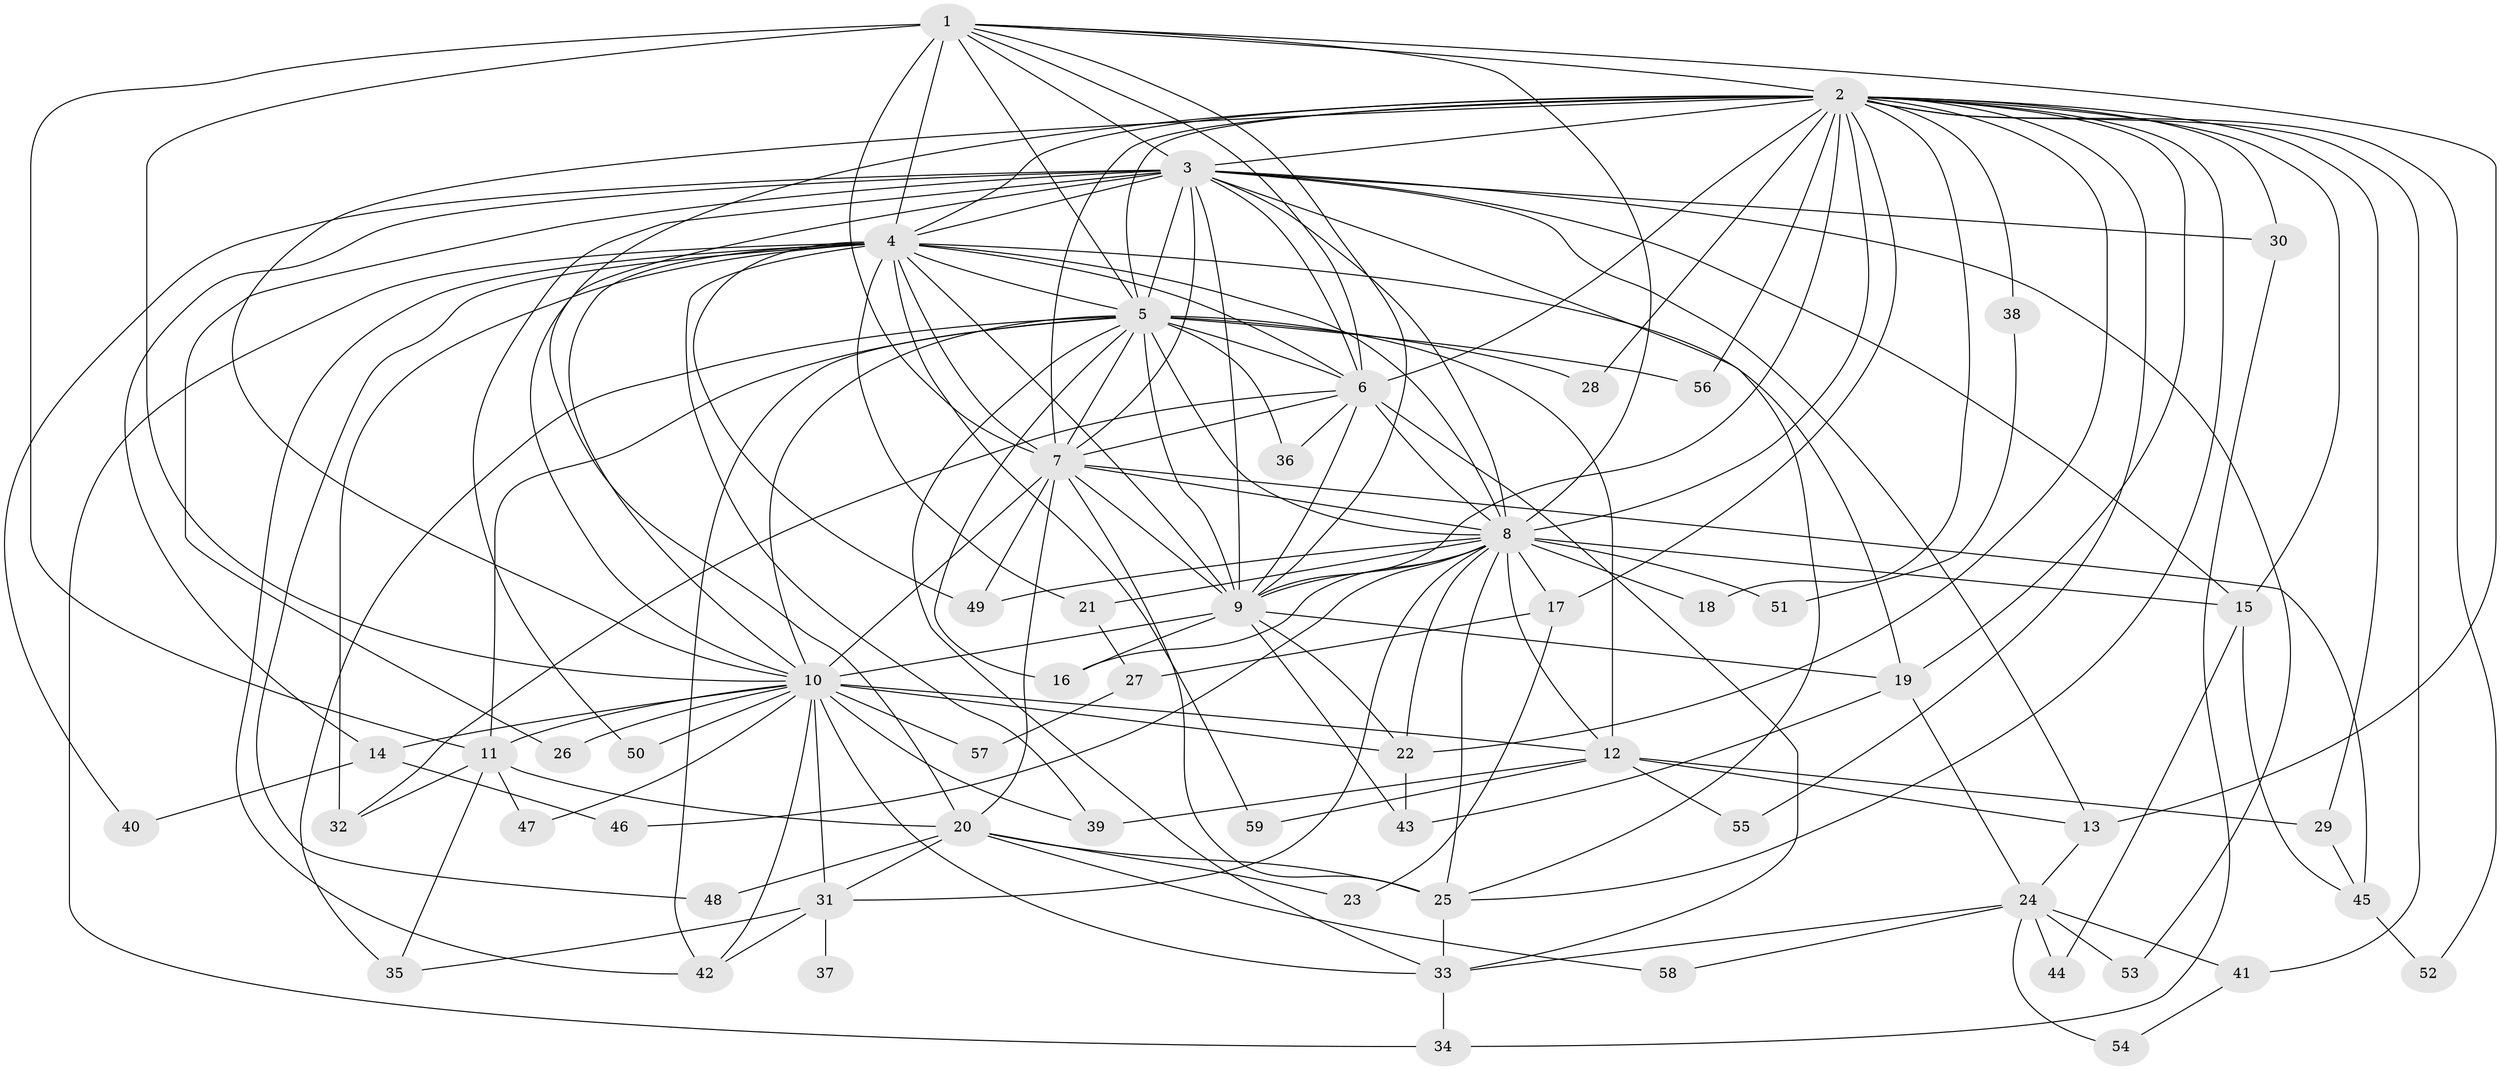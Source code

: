 // original degree distribution, {14: 0.017094017094017096, 31: 0.008547008547008548, 20: 0.008547008547008548, 22: 0.008547008547008548, 13: 0.008547008547008548, 19: 0.008547008547008548, 21: 0.008547008547008548, 24: 0.008547008547008548, 32: 0.008547008547008548, 4: 0.1111111111111111, 5: 0.05982905982905983, 3: 0.21367521367521367, 7: 0.017094017094017096, 2: 0.49572649572649574, 8: 0.017094017094017096}
// Generated by graph-tools (version 1.1) at 2025/34/03/09/25 02:34:37]
// undirected, 59 vertices, 164 edges
graph export_dot {
graph [start="1"]
  node [color=gray90,style=filled];
  1;
  2;
  3;
  4;
  5;
  6;
  7;
  8;
  9;
  10;
  11;
  12;
  13;
  14;
  15;
  16;
  17;
  18;
  19;
  20;
  21;
  22;
  23;
  24;
  25;
  26;
  27;
  28;
  29;
  30;
  31;
  32;
  33;
  34;
  35;
  36;
  37;
  38;
  39;
  40;
  41;
  42;
  43;
  44;
  45;
  46;
  47;
  48;
  49;
  50;
  51;
  52;
  53;
  54;
  55;
  56;
  57;
  58;
  59;
  1 -- 2 [weight=1.0];
  1 -- 3 [weight=1.0];
  1 -- 4 [weight=1.0];
  1 -- 5 [weight=3.0];
  1 -- 6 [weight=1.0];
  1 -- 7 [weight=1.0];
  1 -- 8 [weight=1.0];
  1 -- 9 [weight=1.0];
  1 -- 10 [weight=2.0];
  1 -- 11 [weight=1.0];
  1 -- 13 [weight=1.0];
  2 -- 3 [weight=1.0];
  2 -- 4 [weight=1.0];
  2 -- 5 [weight=2.0];
  2 -- 6 [weight=1.0];
  2 -- 7 [weight=2.0];
  2 -- 8 [weight=2.0];
  2 -- 9 [weight=2.0];
  2 -- 10 [weight=3.0];
  2 -- 15 [weight=1.0];
  2 -- 17 [weight=1.0];
  2 -- 18 [weight=1.0];
  2 -- 19 [weight=1.0];
  2 -- 20 [weight=1.0];
  2 -- 22 [weight=1.0];
  2 -- 25 [weight=1.0];
  2 -- 28 [weight=1.0];
  2 -- 29 [weight=1.0];
  2 -- 30 [weight=1.0];
  2 -- 38 [weight=1.0];
  2 -- 41 [weight=1.0];
  2 -- 52 [weight=1.0];
  2 -- 55 [weight=1.0];
  2 -- 56 [weight=1.0];
  3 -- 4 [weight=1.0];
  3 -- 5 [weight=3.0];
  3 -- 6 [weight=1.0];
  3 -- 7 [weight=1.0];
  3 -- 8 [weight=1.0];
  3 -- 9 [weight=1.0];
  3 -- 10 [weight=1.0];
  3 -- 13 [weight=1.0];
  3 -- 14 [weight=1.0];
  3 -- 15 [weight=1.0];
  3 -- 25 [weight=1.0];
  3 -- 26 [weight=1.0];
  3 -- 30 [weight=1.0];
  3 -- 40 [weight=1.0];
  3 -- 50 [weight=1.0];
  3 -- 53 [weight=1.0];
  4 -- 5 [weight=2.0];
  4 -- 6 [weight=1.0];
  4 -- 7 [weight=1.0];
  4 -- 8 [weight=3.0];
  4 -- 9 [weight=1.0];
  4 -- 10 [weight=2.0];
  4 -- 19 [weight=1.0];
  4 -- 21 [weight=1.0];
  4 -- 32 [weight=1.0];
  4 -- 34 [weight=1.0];
  4 -- 39 [weight=1.0];
  4 -- 42 [weight=1.0];
  4 -- 48 [weight=1.0];
  4 -- 49 [weight=1.0];
  4 -- 59 [weight=1.0];
  5 -- 6 [weight=2.0];
  5 -- 7 [weight=2.0];
  5 -- 8 [weight=2.0];
  5 -- 9 [weight=2.0];
  5 -- 10 [weight=1.0];
  5 -- 11 [weight=1.0];
  5 -- 12 [weight=3.0];
  5 -- 16 [weight=1.0];
  5 -- 28 [weight=1.0];
  5 -- 33 [weight=1.0];
  5 -- 35 [weight=1.0];
  5 -- 36 [weight=2.0];
  5 -- 42 [weight=1.0];
  5 -- 56 [weight=1.0];
  6 -- 7 [weight=2.0];
  6 -- 8 [weight=1.0];
  6 -- 9 [weight=1.0];
  6 -- 32 [weight=1.0];
  6 -- 33 [weight=1.0];
  6 -- 36 [weight=1.0];
  7 -- 8 [weight=2.0];
  7 -- 9 [weight=2.0];
  7 -- 10 [weight=2.0];
  7 -- 20 [weight=1.0];
  7 -- 25 [weight=2.0];
  7 -- 45 [weight=3.0];
  7 -- 49 [weight=1.0];
  8 -- 9 [weight=1.0];
  8 -- 12 [weight=1.0];
  8 -- 15 [weight=1.0];
  8 -- 16 [weight=1.0];
  8 -- 17 [weight=1.0];
  8 -- 18 [weight=1.0];
  8 -- 21 [weight=1.0];
  8 -- 22 [weight=1.0];
  8 -- 25 [weight=1.0];
  8 -- 31 [weight=1.0];
  8 -- 46 [weight=1.0];
  8 -- 49 [weight=1.0];
  8 -- 51 [weight=1.0];
  9 -- 10 [weight=13.0];
  9 -- 16 [weight=1.0];
  9 -- 19 [weight=2.0];
  9 -- 22 [weight=2.0];
  9 -- 43 [weight=1.0];
  10 -- 11 [weight=1.0];
  10 -- 12 [weight=1.0];
  10 -- 14 [weight=1.0];
  10 -- 22 [weight=1.0];
  10 -- 26 [weight=1.0];
  10 -- 31 [weight=1.0];
  10 -- 33 [weight=1.0];
  10 -- 39 [weight=1.0];
  10 -- 42 [weight=1.0];
  10 -- 47 [weight=1.0];
  10 -- 50 [weight=1.0];
  10 -- 57 [weight=1.0];
  11 -- 20 [weight=1.0];
  11 -- 32 [weight=1.0];
  11 -- 35 [weight=1.0];
  11 -- 47 [weight=1.0];
  12 -- 13 [weight=1.0];
  12 -- 29 [weight=2.0];
  12 -- 39 [weight=1.0];
  12 -- 55 [weight=1.0];
  12 -- 59 [weight=1.0];
  13 -- 24 [weight=1.0];
  14 -- 40 [weight=1.0];
  14 -- 46 [weight=1.0];
  15 -- 44 [weight=1.0];
  15 -- 45 [weight=1.0];
  17 -- 23 [weight=1.0];
  17 -- 27 [weight=1.0];
  19 -- 24 [weight=1.0];
  19 -- 43 [weight=1.0];
  20 -- 23 [weight=1.0];
  20 -- 25 [weight=1.0];
  20 -- 31 [weight=1.0];
  20 -- 48 [weight=1.0];
  20 -- 58 [weight=1.0];
  21 -- 27 [weight=1.0];
  22 -- 43 [weight=1.0];
  24 -- 33 [weight=1.0];
  24 -- 41 [weight=1.0];
  24 -- 44 [weight=1.0];
  24 -- 53 [weight=1.0];
  24 -- 54 [weight=1.0];
  24 -- 58 [weight=1.0];
  25 -- 33 [weight=1.0];
  27 -- 57 [weight=1.0];
  29 -- 45 [weight=2.0];
  30 -- 34 [weight=1.0];
  31 -- 35 [weight=1.0];
  31 -- 37 [weight=1.0];
  31 -- 42 [weight=1.0];
  33 -- 34 [weight=1.0];
  38 -- 51 [weight=1.0];
  41 -- 54 [weight=1.0];
  45 -- 52 [weight=1.0];
}
